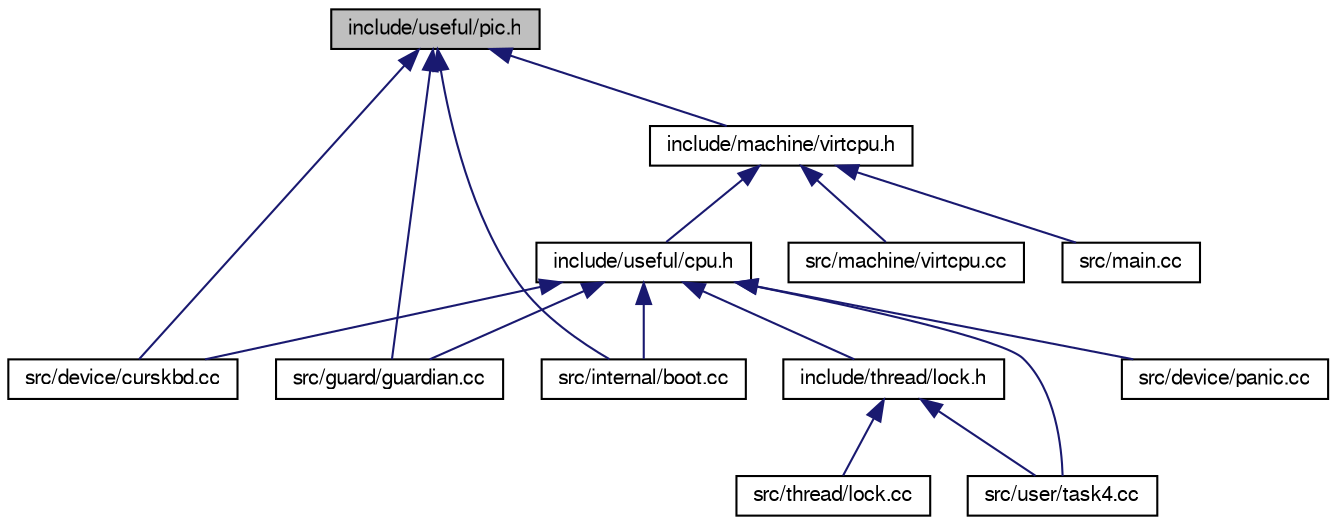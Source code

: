 digraph "include/useful/pic.h"
{
  bgcolor="transparent";
  edge [fontname="FreeSans",fontsize="10",labelfontname="FreeSans",labelfontsize="10"];
  node [fontname="FreeSans",fontsize="10",shape=record];
  Node1 [label="include/useful/pic.h",height=0.2,width=0.4,color="black", fillcolor="grey75", style="filled" fontcolor="black"];
  Node1 -> Node2 [dir="back",color="midnightblue",fontsize="10",style="solid",fontname="FreeSans"];
  Node2 [label="include/machine/virtcpu.h",height=0.2,width=0.4,color="black",URL="$virtcpu_8h.html"];
  Node2 -> Node3 [dir="back",color="midnightblue",fontsize="10",style="solid",fontname="FreeSans"];
  Node3 [label="include/useful/cpu.h",height=0.2,width=0.4,color="black",URL="$cpu_8h.html",tooltip="help include file for use of global declared variable cpu, declared in main.cc"];
  Node3 -> Node4 [dir="back",color="midnightblue",fontsize="10",style="solid",fontname="FreeSans"];
  Node4 [label="include/thread/lock.h",height=0.2,width=0.4,color="black",URL="$lock_8h.html"];
  Node4 -> Node5 [dir="back",color="midnightblue",fontsize="10",style="solid",fontname="FreeSans"];
  Node5 [label="src/thread/lock.cc",height=0.2,width=0.4,color="black",URL="$lock_8cc.html"];
  Node4 -> Node6 [dir="back",color="midnightblue",fontsize="10",style="solid",fontname="FreeSans"];
  Node6 [label="src/user/task4.cc",height=0.2,width=0.4,color="black",URL="$task4_8cc.html"];
  Node3 -> Node7 [dir="back",color="midnightblue",fontsize="10",style="solid",fontname="FreeSans"];
  Node7 [label="src/device/curskbd.cc",height=0.2,width=0.4,color="black",URL="$curskbd_8cc.html"];
  Node3 -> Node8 [dir="back",color="midnightblue",fontsize="10",style="solid",fontname="FreeSans"];
  Node8 [label="src/device/panic.cc",height=0.2,width=0.4,color="black",URL="$panic_8cc.html"];
  Node3 -> Node9 [dir="back",color="midnightblue",fontsize="10",style="solid",fontname="FreeSans"];
  Node9 [label="src/guard/guardian.cc",height=0.2,width=0.4,color="black",URL="$guardian_8cc.html",tooltip="interrupt handler function"];
  Node3 -> Node10 [dir="back",color="midnightblue",fontsize="10",style="solid",fontname="FreeSans"];
  Node10 [label="src/internal/boot.cc",height=0.2,width=0.4,color="black",URL="$boot_8cc.html",tooltip="startup code"];
  Node3 -> Node6 [dir="back",color="midnightblue",fontsize="10",style="solid",fontname="FreeSans"];
  Node2 -> Node11 [dir="back",color="midnightblue",fontsize="10",style="solid",fontname="FreeSans"];
  Node11 [label="src/machine/virtcpu.cc",height=0.2,width=0.4,color="black",URL="$virtcpu_8cc.html"];
  Node2 -> Node12 [dir="back",color="midnightblue",fontsize="10",style="solid",fontname="FreeSans"];
  Node12 [label="src/main.cc",height=0.2,width=0.4,color="black",URL="$main_8cc.html"];
  Node1 -> Node7 [dir="back",color="midnightblue",fontsize="10",style="solid",fontname="FreeSans"];
  Node1 -> Node9 [dir="back",color="midnightblue",fontsize="10",style="solid",fontname="FreeSans"];
  Node1 -> Node10 [dir="back",color="midnightblue",fontsize="10",style="solid",fontname="FreeSans"];
}
